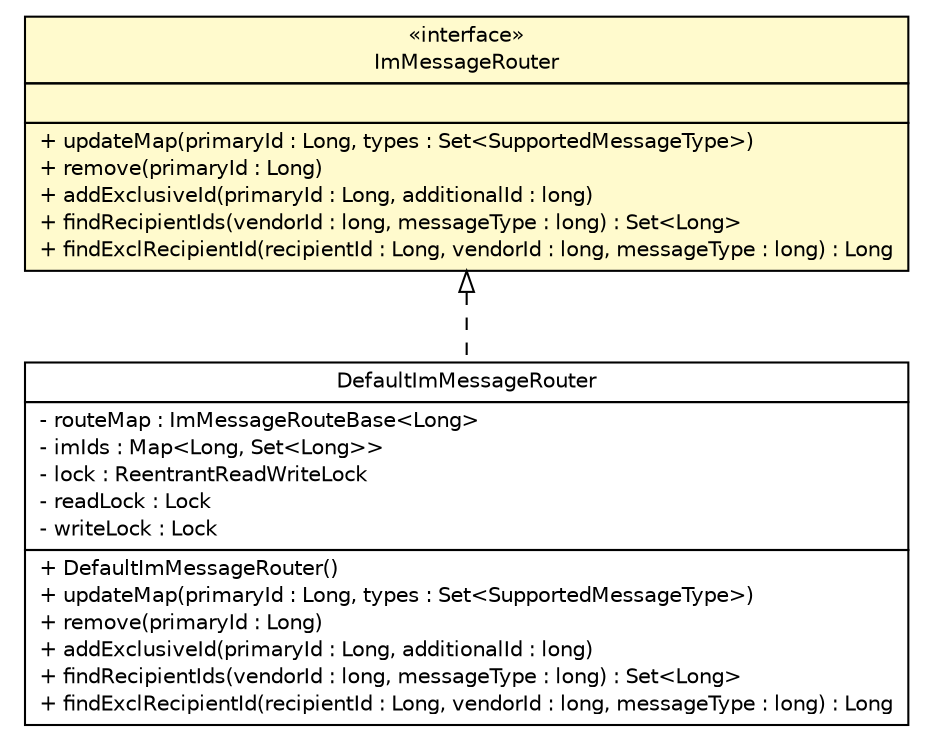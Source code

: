 #!/usr/local/bin/dot
#
# Class diagram 
# Generated by UMLGraph version R5_6 (http://www.umlgraph.org/)
#

digraph G {
	edge [fontname="Helvetica",fontsize=10,labelfontname="Helvetica",labelfontsize=10];
	node [fontname="Helvetica",fontsize=10,shape=plaintext];
	nodesep=0.25;
	ranksep=0.5;
	// de.hsbremen.tc.tnc.tnccs.im.route.ImMessageRouter
	c21015 [label=<<table title="de.hsbremen.tc.tnc.tnccs.im.route.ImMessageRouter" border="0" cellborder="1" cellspacing="0" cellpadding="2" port="p" bgcolor="lemonChiffon" href="./ImMessageRouter.html">
		<tr><td><table border="0" cellspacing="0" cellpadding="1">
<tr><td align="center" balign="center"> &#171;interface&#187; </td></tr>
<tr><td align="center" balign="center"> ImMessageRouter </td></tr>
		</table></td></tr>
		<tr><td><table border="0" cellspacing="0" cellpadding="1">
<tr><td align="left" balign="left">  </td></tr>
		</table></td></tr>
		<tr><td><table border="0" cellspacing="0" cellpadding="1">
<tr><td align="left" balign="left"> + updateMap(primaryId : Long, types : Set&lt;SupportedMessageType&gt;) </td></tr>
<tr><td align="left" balign="left"> + remove(primaryId : Long) </td></tr>
<tr><td align="left" balign="left"> + addExclusiveId(primaryId : Long, additionalId : long) </td></tr>
<tr><td align="left" balign="left"> + findRecipientIds(vendorId : long, messageType : long) : Set&lt;Long&gt; </td></tr>
<tr><td align="left" balign="left"> + findExclRecipientId(recipientId : Long, vendorId : long, messageType : long) : Long </td></tr>
		</table></td></tr>
		</table>>, URL="./ImMessageRouter.html", fontname="Helvetica", fontcolor="black", fontsize=10.0];
	// de.hsbremen.tc.tnc.tnccs.im.route.DefaultImMessageRouter
	c21018 [label=<<table title="de.hsbremen.tc.tnc.tnccs.im.route.DefaultImMessageRouter" border="0" cellborder="1" cellspacing="0" cellpadding="2" port="p" href="./DefaultImMessageRouter.html">
		<tr><td><table border="0" cellspacing="0" cellpadding="1">
<tr><td align="center" balign="center"> DefaultImMessageRouter </td></tr>
		</table></td></tr>
		<tr><td><table border="0" cellspacing="0" cellpadding="1">
<tr><td align="left" balign="left"> - routeMap : ImMessageRouteBase&lt;Long&gt; </td></tr>
<tr><td align="left" balign="left"> - imIds : Map&lt;Long, Set&lt;Long&gt;&gt; </td></tr>
<tr><td align="left" balign="left"> - lock : ReentrantReadWriteLock </td></tr>
<tr><td align="left" balign="left"> - readLock : Lock </td></tr>
<tr><td align="left" balign="left"> - writeLock : Lock </td></tr>
		</table></td></tr>
		<tr><td><table border="0" cellspacing="0" cellpadding="1">
<tr><td align="left" balign="left"> + DefaultImMessageRouter() </td></tr>
<tr><td align="left" balign="left"> + updateMap(primaryId : Long, types : Set&lt;SupportedMessageType&gt;) </td></tr>
<tr><td align="left" balign="left"> + remove(primaryId : Long) </td></tr>
<tr><td align="left" balign="left"> + addExclusiveId(primaryId : Long, additionalId : long) </td></tr>
<tr><td align="left" balign="left"> + findRecipientIds(vendorId : long, messageType : long) : Set&lt;Long&gt; </td></tr>
<tr><td align="left" balign="left"> + findExclRecipientId(recipientId : Long, vendorId : long, messageType : long) : Long </td></tr>
		</table></td></tr>
		</table>>, URL="./DefaultImMessageRouter.html", fontname="Helvetica", fontcolor="black", fontsize=10.0];
	//de.hsbremen.tc.tnc.tnccs.im.route.DefaultImMessageRouter implements de.hsbremen.tc.tnc.tnccs.im.route.ImMessageRouter
	c21015:p -> c21018:p [dir=back,arrowtail=empty,style=dashed];
}

